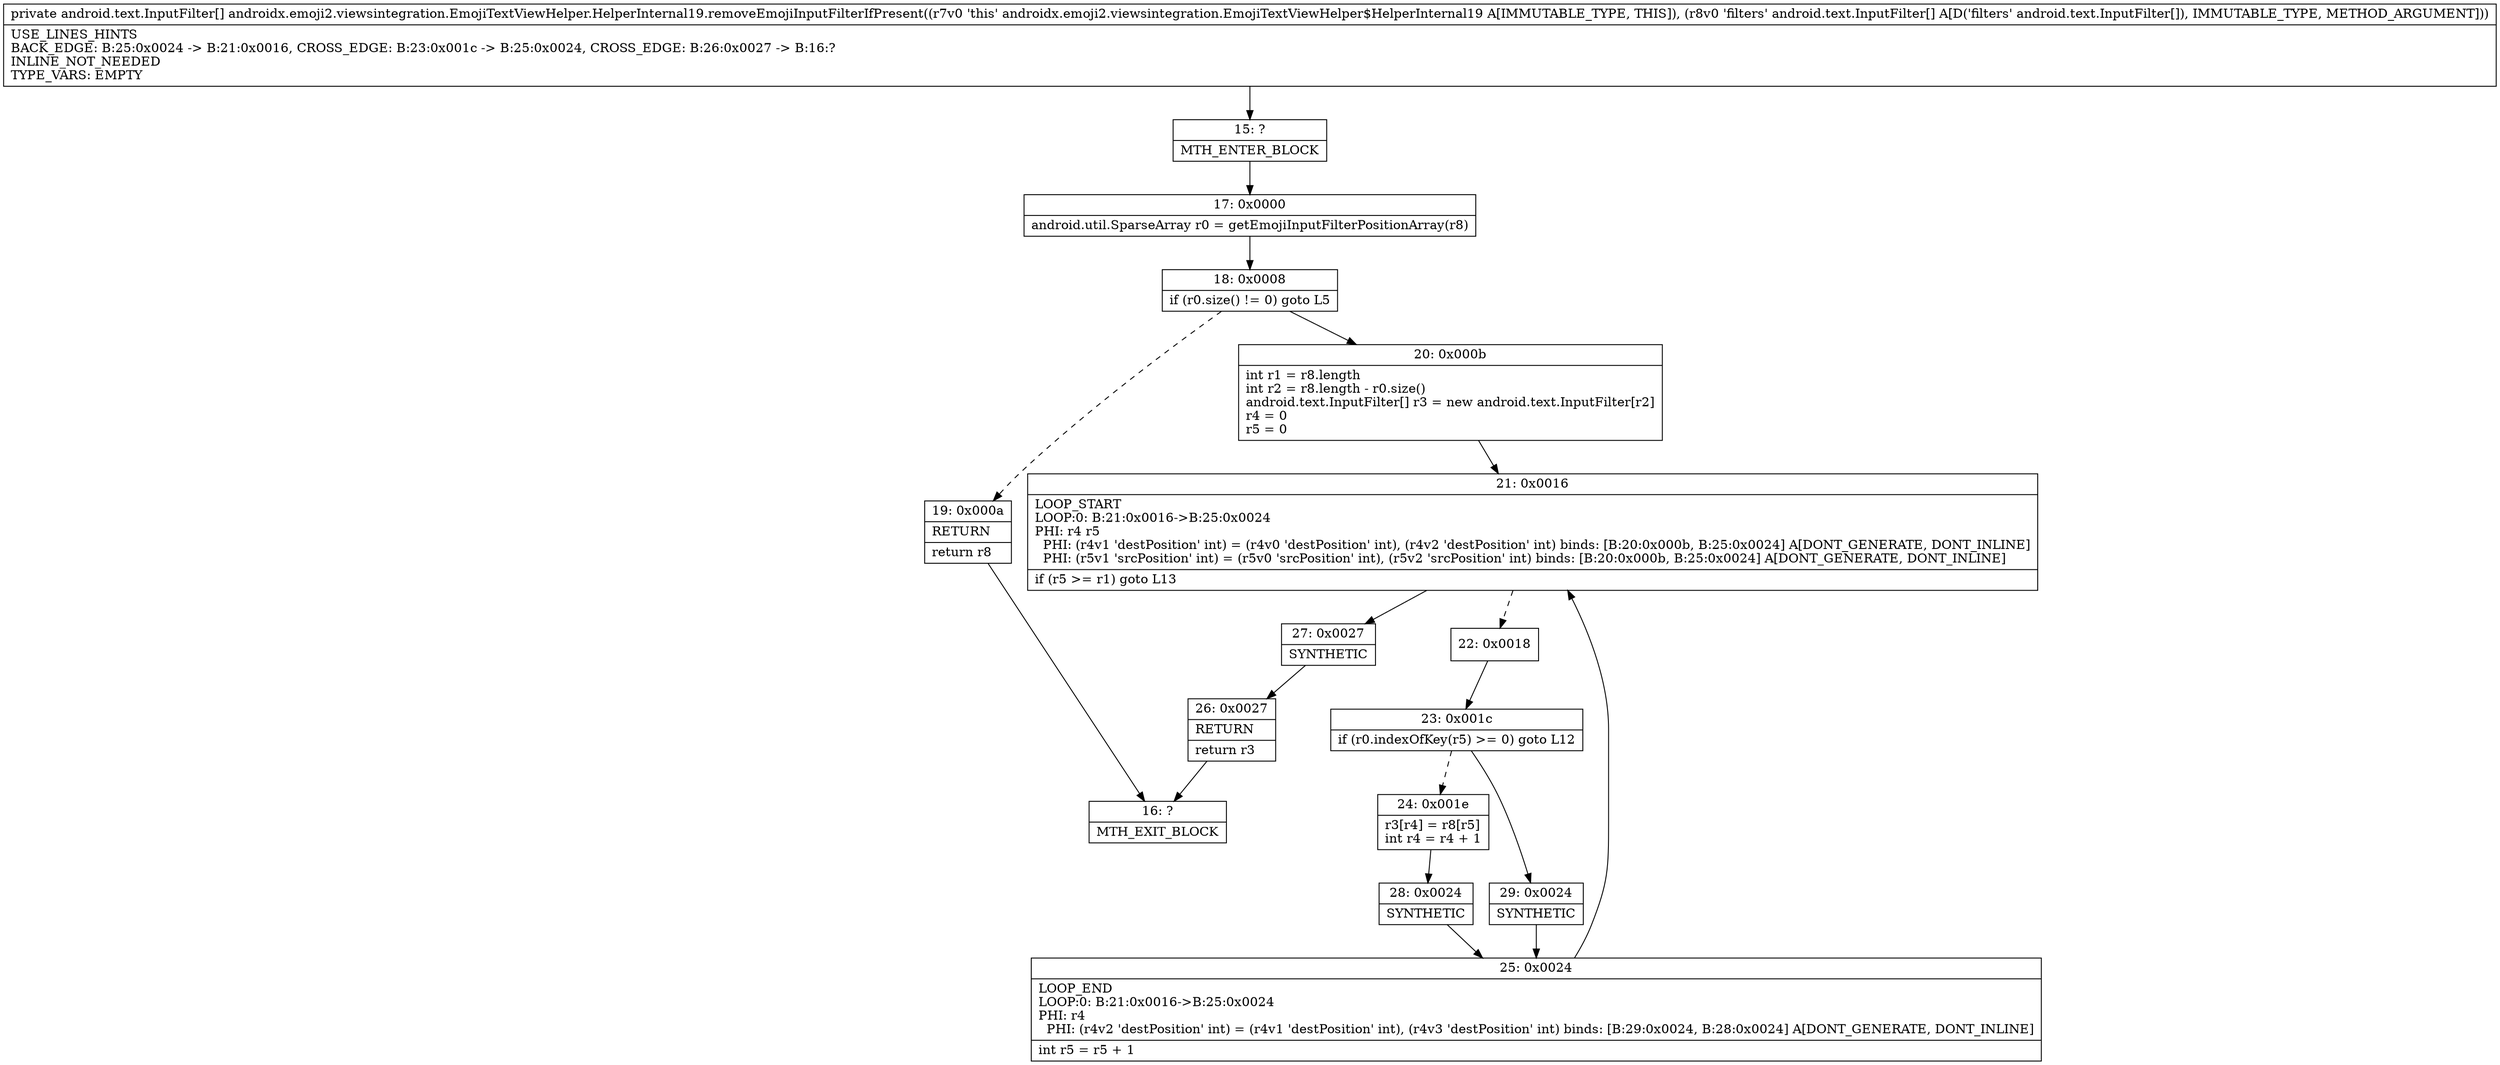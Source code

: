 digraph "CFG forandroidx.emoji2.viewsintegration.EmojiTextViewHelper.HelperInternal19.removeEmojiInputFilterIfPresent([Landroid\/text\/InputFilter;)[Landroid\/text\/InputFilter;" {
Node_15 [shape=record,label="{15\:\ ?|MTH_ENTER_BLOCK\l}"];
Node_17 [shape=record,label="{17\:\ 0x0000|android.util.SparseArray r0 = getEmojiInputFilterPositionArray(r8)\l}"];
Node_18 [shape=record,label="{18\:\ 0x0008|if (r0.size() != 0) goto L5\l}"];
Node_19 [shape=record,label="{19\:\ 0x000a|RETURN\l|return r8\l}"];
Node_16 [shape=record,label="{16\:\ ?|MTH_EXIT_BLOCK\l}"];
Node_20 [shape=record,label="{20\:\ 0x000b|int r1 = r8.length\lint r2 = r8.length \- r0.size()\landroid.text.InputFilter[] r3 = new android.text.InputFilter[r2]\lr4 = 0\lr5 = 0\l}"];
Node_21 [shape=record,label="{21\:\ 0x0016|LOOP_START\lLOOP:0: B:21:0x0016\-\>B:25:0x0024\lPHI: r4 r5 \l  PHI: (r4v1 'destPosition' int) = (r4v0 'destPosition' int), (r4v2 'destPosition' int) binds: [B:20:0x000b, B:25:0x0024] A[DONT_GENERATE, DONT_INLINE]\l  PHI: (r5v1 'srcPosition' int) = (r5v0 'srcPosition' int), (r5v2 'srcPosition' int) binds: [B:20:0x000b, B:25:0x0024] A[DONT_GENERATE, DONT_INLINE]\l|if (r5 \>= r1) goto L13\l}"];
Node_22 [shape=record,label="{22\:\ 0x0018}"];
Node_23 [shape=record,label="{23\:\ 0x001c|if (r0.indexOfKey(r5) \>= 0) goto L12\l}"];
Node_24 [shape=record,label="{24\:\ 0x001e|r3[r4] = r8[r5]\lint r4 = r4 + 1\l}"];
Node_28 [shape=record,label="{28\:\ 0x0024|SYNTHETIC\l}"];
Node_25 [shape=record,label="{25\:\ 0x0024|LOOP_END\lLOOP:0: B:21:0x0016\-\>B:25:0x0024\lPHI: r4 \l  PHI: (r4v2 'destPosition' int) = (r4v1 'destPosition' int), (r4v3 'destPosition' int) binds: [B:29:0x0024, B:28:0x0024] A[DONT_GENERATE, DONT_INLINE]\l|int r5 = r5 + 1\l}"];
Node_29 [shape=record,label="{29\:\ 0x0024|SYNTHETIC\l}"];
Node_27 [shape=record,label="{27\:\ 0x0027|SYNTHETIC\l}"];
Node_26 [shape=record,label="{26\:\ 0x0027|RETURN\l|return r3\l}"];
MethodNode[shape=record,label="{private android.text.InputFilter[] androidx.emoji2.viewsintegration.EmojiTextViewHelper.HelperInternal19.removeEmojiInputFilterIfPresent((r7v0 'this' androidx.emoji2.viewsintegration.EmojiTextViewHelper$HelperInternal19 A[IMMUTABLE_TYPE, THIS]), (r8v0 'filters' android.text.InputFilter[] A[D('filters' android.text.InputFilter[]), IMMUTABLE_TYPE, METHOD_ARGUMENT]))  | USE_LINES_HINTS\lBACK_EDGE: B:25:0x0024 \-\> B:21:0x0016, CROSS_EDGE: B:23:0x001c \-\> B:25:0x0024, CROSS_EDGE: B:26:0x0027 \-\> B:16:?\lINLINE_NOT_NEEDED\lTYPE_VARS: EMPTY\l}"];
MethodNode -> Node_15;Node_15 -> Node_17;
Node_17 -> Node_18;
Node_18 -> Node_19[style=dashed];
Node_18 -> Node_20;
Node_19 -> Node_16;
Node_20 -> Node_21;
Node_21 -> Node_22[style=dashed];
Node_21 -> Node_27;
Node_22 -> Node_23;
Node_23 -> Node_24[style=dashed];
Node_23 -> Node_29;
Node_24 -> Node_28;
Node_28 -> Node_25;
Node_25 -> Node_21;
Node_29 -> Node_25;
Node_27 -> Node_26;
Node_26 -> Node_16;
}

